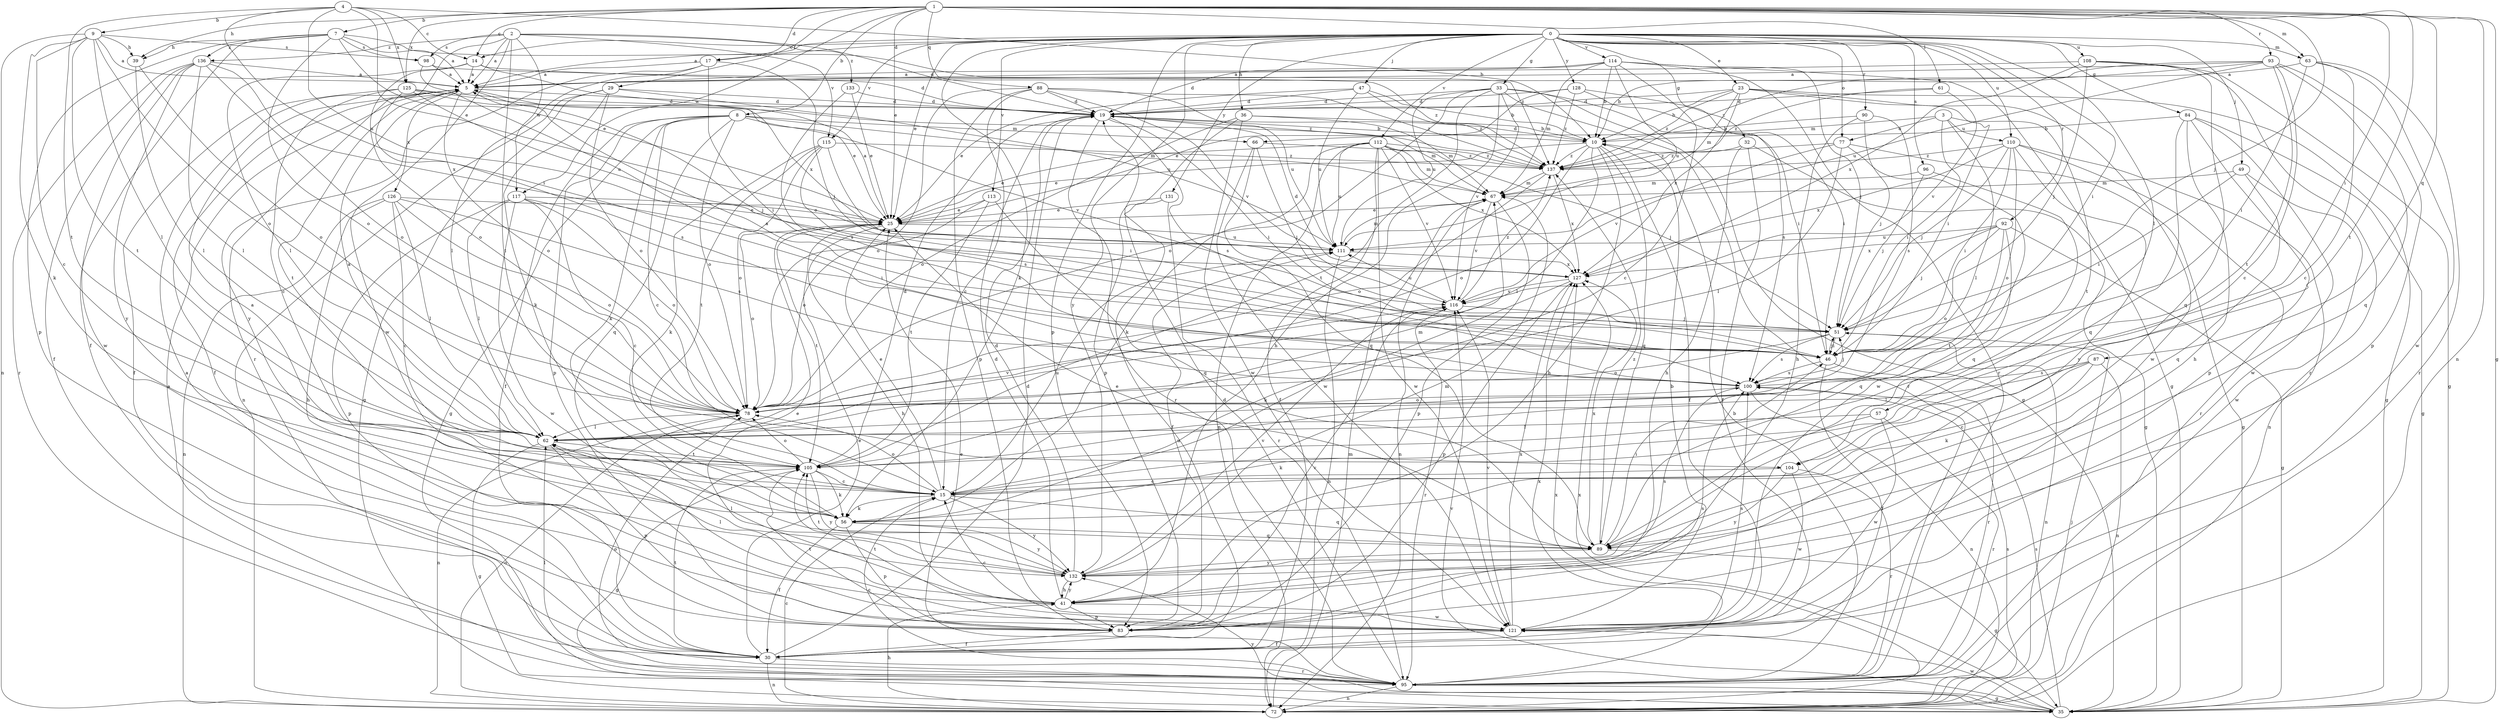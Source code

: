 strict digraph  {
0;
1;
2;
3;
4;
5;
7;
8;
9;
10;
14;
15;
17;
19;
23;
25;
29;
30;
32;
33;
35;
36;
39;
41;
46;
47;
49;
51;
56;
57;
61;
62;
63;
66;
67;
72;
77;
78;
83;
84;
87;
88;
89;
90;
92;
93;
95;
96;
98;
100;
104;
105;
108;
110;
111;
112;
113;
114;
115;
116;
117;
121;
125;
126;
127;
128;
131;
132;
133;
136;
137;
0 -> 5  [label=a];
0 -> 14  [label=c];
0 -> 17  [label=d];
0 -> 23  [label=e];
0 -> 25  [label=e];
0 -> 32  [label=g];
0 -> 33  [label=g];
0 -> 36  [label=h];
0 -> 46  [label=i];
0 -> 47  [label=j];
0 -> 49  [label=j];
0 -> 56  [label=k];
0 -> 57  [label=l];
0 -> 63  [label=m];
0 -> 77  [label=o];
0 -> 83  [label=p];
0 -> 84  [label=q];
0 -> 90  [label=r];
0 -> 92  [label=r];
0 -> 96  [label=s];
0 -> 108  [label=u];
0 -> 110  [label=u];
0 -> 112  [label=v];
0 -> 113  [label=v];
0 -> 114  [label=v];
0 -> 115  [label=v];
0 -> 128  [label=y];
0 -> 131  [label=y];
0 -> 132  [label=y];
1 -> 7  [label=b];
1 -> 8  [label=b];
1 -> 14  [label=c];
1 -> 17  [label=d];
1 -> 25  [label=e];
1 -> 29  [label=f];
1 -> 35  [label=g];
1 -> 39  [label=h];
1 -> 46  [label=i];
1 -> 51  [label=j];
1 -> 61  [label=l];
1 -> 63  [label=m];
1 -> 72  [label=n];
1 -> 87  [label=q];
1 -> 88  [label=q];
1 -> 93  [label=r];
1 -> 104  [label=t];
1 -> 117  [label=w];
1 -> 125  [label=x];
2 -> 5  [label=a];
2 -> 19  [label=d];
2 -> 95  [label=r];
2 -> 98  [label=s];
2 -> 104  [label=t];
2 -> 115  [label=v];
2 -> 117  [label=w];
2 -> 121  [label=w];
2 -> 133  [label=z];
2 -> 136  [label=z];
3 -> 46  [label=i];
3 -> 62  [label=l];
3 -> 66  [label=m];
3 -> 77  [label=o];
3 -> 104  [label=t];
3 -> 110  [label=u];
4 -> 9  [label=b];
4 -> 10  [label=b];
4 -> 14  [label=c];
4 -> 25  [label=e];
4 -> 46  [label=i];
4 -> 105  [label=t];
4 -> 111  [label=u];
4 -> 125  [label=x];
5 -> 19  [label=d];
5 -> 30  [label=f];
5 -> 51  [label=j];
5 -> 78  [label=o];
5 -> 105  [label=t];
5 -> 126  [label=x];
7 -> 5  [label=a];
7 -> 25  [label=e];
7 -> 30  [label=f];
7 -> 39  [label=h];
7 -> 78  [label=o];
7 -> 83  [label=p];
7 -> 98  [label=s];
7 -> 136  [label=z];
7 -> 137  [label=z];
8 -> 15  [label=c];
8 -> 30  [label=f];
8 -> 35  [label=g];
8 -> 56  [label=k];
8 -> 66  [label=m];
8 -> 67  [label=m];
8 -> 78  [label=o];
8 -> 83  [label=p];
8 -> 89  [label=q];
8 -> 116  [label=v];
9 -> 5  [label=a];
9 -> 15  [label=c];
9 -> 39  [label=h];
9 -> 56  [label=k];
9 -> 62  [label=l];
9 -> 72  [label=n];
9 -> 78  [label=o];
9 -> 98  [label=s];
9 -> 105  [label=t];
10 -> 19  [label=d];
10 -> 25  [label=e];
10 -> 30  [label=f];
10 -> 41  [label=h];
10 -> 62  [label=l];
10 -> 78  [label=o];
10 -> 89  [label=q];
10 -> 137  [label=z];
14 -> 5  [label=a];
14 -> 19  [label=d];
14 -> 62  [label=l];
14 -> 78  [label=o];
14 -> 127  [label=x];
15 -> 25  [label=e];
15 -> 56  [label=k];
15 -> 78  [label=o];
15 -> 89  [label=q];
15 -> 111  [label=u];
15 -> 132  [label=y];
17 -> 5  [label=a];
17 -> 46  [label=i];
17 -> 51  [label=j];
17 -> 62  [label=l];
17 -> 132  [label=y];
19 -> 10  [label=b];
19 -> 46  [label=i];
19 -> 67  [label=m];
19 -> 95  [label=r];
19 -> 100  [label=s];
23 -> 10  [label=b];
23 -> 19  [label=d];
23 -> 35  [label=g];
23 -> 46  [label=i];
23 -> 67  [label=m];
23 -> 121  [label=w];
23 -> 127  [label=x];
23 -> 137  [label=z];
25 -> 5  [label=a];
25 -> 41  [label=h];
25 -> 78  [label=o];
25 -> 105  [label=t];
25 -> 111  [label=u];
29 -> 19  [label=d];
29 -> 35  [label=g];
29 -> 56  [label=k];
29 -> 72  [label=n];
29 -> 78  [label=o];
29 -> 111  [label=u];
30 -> 5  [label=a];
30 -> 19  [label=d];
30 -> 25  [label=e];
30 -> 72  [label=n];
30 -> 95  [label=r];
30 -> 105  [label=t];
32 -> 30  [label=f];
32 -> 35  [label=g];
32 -> 41  [label=h];
32 -> 137  [label=z];
33 -> 19  [label=d];
33 -> 35  [label=g];
33 -> 41  [label=h];
33 -> 46  [label=i];
33 -> 78  [label=o];
33 -> 95  [label=r];
33 -> 105  [label=t];
33 -> 111  [label=u];
33 -> 116  [label=v];
35 -> 100  [label=s];
35 -> 116  [label=v];
35 -> 121  [label=w];
35 -> 127  [label=x];
35 -> 132  [label=y];
36 -> 10  [label=b];
36 -> 67  [label=m];
36 -> 78  [label=o];
36 -> 83  [label=p];
36 -> 121  [label=w];
39 -> 62  [label=l];
39 -> 78  [label=o];
41 -> 19  [label=d];
41 -> 25  [label=e];
41 -> 62  [label=l];
41 -> 83  [label=p];
41 -> 121  [label=w];
41 -> 132  [label=y];
46 -> 5  [label=a];
46 -> 30  [label=f];
46 -> 51  [label=j];
46 -> 95  [label=r];
46 -> 100  [label=s];
47 -> 10  [label=b];
47 -> 19  [label=d];
47 -> 25  [label=e];
47 -> 111  [label=u];
47 -> 137  [label=z];
49 -> 46  [label=i];
49 -> 67  [label=m];
49 -> 89  [label=q];
49 -> 121  [label=w];
51 -> 46  [label=i];
51 -> 72  [label=n];
51 -> 78  [label=o];
51 -> 100  [label=s];
56 -> 5  [label=a];
56 -> 30  [label=f];
56 -> 83  [label=p];
56 -> 89  [label=q];
56 -> 132  [label=y];
57 -> 56  [label=k];
57 -> 62  [label=l];
57 -> 95  [label=r];
57 -> 121  [label=w];
61 -> 19  [label=d];
61 -> 116  [label=v];
61 -> 137  [label=z];
62 -> 5  [label=a];
62 -> 35  [label=g];
62 -> 83  [label=p];
62 -> 105  [label=t];
62 -> 116  [label=v];
63 -> 5  [label=a];
63 -> 15  [label=c];
63 -> 46  [label=i];
63 -> 95  [label=r];
63 -> 121  [label=w];
66 -> 51  [label=j];
66 -> 89  [label=q];
66 -> 121  [label=w];
66 -> 137  [label=z];
67 -> 25  [label=e];
67 -> 72  [label=n];
67 -> 83  [label=p];
67 -> 116  [label=v];
72 -> 15  [label=c];
72 -> 41  [label=h];
72 -> 51  [label=j];
72 -> 67  [label=m];
72 -> 78  [label=o];
72 -> 100  [label=s];
72 -> 127  [label=x];
77 -> 35  [label=g];
77 -> 62  [label=l];
77 -> 116  [label=v];
77 -> 121  [label=w];
77 -> 137  [label=z];
78 -> 62  [label=l];
78 -> 72  [label=n];
83 -> 30  [label=f];
83 -> 100  [label=s];
83 -> 105  [label=t];
83 -> 111  [label=u];
83 -> 116  [label=v];
84 -> 10  [label=b];
84 -> 35  [label=g];
84 -> 41  [label=h];
84 -> 83  [label=p];
84 -> 89  [label=q];
84 -> 121  [label=w];
87 -> 15  [label=c];
87 -> 56  [label=k];
87 -> 62  [label=l];
87 -> 72  [label=n];
87 -> 100  [label=s];
88 -> 15  [label=c];
88 -> 19  [label=d];
88 -> 78  [label=o];
88 -> 83  [label=p];
88 -> 111  [label=u];
88 -> 116  [label=v];
88 -> 137  [label=z];
89 -> 25  [label=e];
89 -> 35  [label=g];
89 -> 46  [label=i];
89 -> 127  [label=x];
89 -> 132  [label=y];
89 -> 137  [label=z];
90 -> 10  [label=b];
90 -> 41  [label=h];
90 -> 51  [label=j];
90 -> 100  [label=s];
92 -> 35  [label=g];
92 -> 51  [label=j];
92 -> 78  [label=o];
92 -> 89  [label=q];
92 -> 105  [label=t];
92 -> 111  [label=u];
92 -> 127  [label=x];
93 -> 5  [label=a];
93 -> 10  [label=b];
93 -> 15  [label=c];
93 -> 83  [label=p];
93 -> 89  [label=q];
93 -> 105  [label=t];
93 -> 111  [label=u];
93 -> 137  [label=z];
95 -> 5  [label=a];
95 -> 10  [label=b];
95 -> 15  [label=c];
95 -> 19  [label=d];
95 -> 25  [label=e];
95 -> 35  [label=g];
95 -> 62  [label=l];
95 -> 72  [label=n];
95 -> 78  [label=o];
95 -> 127  [label=x];
96 -> 51  [label=j];
96 -> 67  [label=m];
96 -> 89  [label=q];
98 -> 5  [label=a];
98 -> 46  [label=i];
98 -> 137  [label=z];
100 -> 51  [label=j];
100 -> 72  [label=n];
100 -> 78  [label=o];
104 -> 15  [label=c];
104 -> 95  [label=r];
104 -> 121  [label=w];
104 -> 132  [label=y];
105 -> 15  [label=c];
105 -> 19  [label=d];
105 -> 35  [label=g];
105 -> 56  [label=k];
105 -> 67  [label=m];
105 -> 78  [label=o];
105 -> 132  [label=y];
108 -> 5  [label=a];
108 -> 35  [label=g];
108 -> 51  [label=j];
108 -> 89  [label=q];
108 -> 95  [label=r];
108 -> 127  [label=x];
110 -> 46  [label=i];
110 -> 51  [label=j];
110 -> 72  [label=n];
110 -> 78  [label=o];
110 -> 95  [label=r];
110 -> 127  [label=x];
110 -> 132  [label=y];
110 -> 137  [label=z];
111 -> 67  [label=m];
111 -> 72  [label=n];
111 -> 127  [label=x];
112 -> 25  [label=e];
112 -> 30  [label=f];
112 -> 51  [label=j];
112 -> 56  [label=k];
112 -> 67  [label=m];
112 -> 72  [label=n];
112 -> 111  [label=u];
112 -> 116  [label=v];
112 -> 121  [label=w];
112 -> 127  [label=x];
112 -> 137  [label=z];
113 -> 25  [label=e];
113 -> 78  [label=o];
113 -> 89  [label=q];
113 -> 105  [label=t];
114 -> 5  [label=a];
114 -> 10  [label=b];
114 -> 15  [label=c];
114 -> 19  [label=d];
114 -> 35  [label=g];
114 -> 51  [label=j];
114 -> 67  [label=m];
114 -> 95  [label=r];
114 -> 111  [label=u];
115 -> 46  [label=i];
115 -> 56  [label=k];
115 -> 78  [label=o];
115 -> 100  [label=s];
115 -> 105  [label=t];
115 -> 137  [label=z];
116 -> 51  [label=j];
116 -> 95  [label=r];
116 -> 111  [label=u];
116 -> 137  [label=z];
117 -> 15  [label=c];
117 -> 25  [label=e];
117 -> 46  [label=i];
117 -> 62  [label=l];
117 -> 78  [label=o];
117 -> 83  [label=p];
117 -> 121  [label=w];
121 -> 10  [label=b];
121 -> 15  [label=c];
121 -> 30  [label=f];
121 -> 100  [label=s];
121 -> 105  [label=t];
121 -> 116  [label=v];
121 -> 127  [label=x];
125 -> 15  [label=c];
125 -> 19  [label=d];
125 -> 25  [label=e];
125 -> 30  [label=f];
125 -> 100  [label=s];
125 -> 111  [label=u];
125 -> 137  [label=z];
126 -> 15  [label=c];
126 -> 25  [label=e];
126 -> 41  [label=h];
126 -> 62  [label=l];
126 -> 72  [label=n];
126 -> 78  [label=o];
126 -> 100  [label=s];
127 -> 19  [label=d];
127 -> 56  [label=k];
127 -> 83  [label=p];
127 -> 116  [label=v];
128 -> 19  [label=d];
128 -> 25  [label=e];
128 -> 46  [label=i];
128 -> 100  [label=s];
128 -> 137  [label=z];
131 -> 25  [label=e];
131 -> 30  [label=f];
131 -> 95  [label=r];
132 -> 19  [label=d];
132 -> 41  [label=h];
132 -> 62  [label=l];
132 -> 67  [label=m];
132 -> 100  [label=s];
132 -> 105  [label=t];
132 -> 116  [label=v];
133 -> 19  [label=d];
133 -> 25  [label=e];
133 -> 100  [label=s];
136 -> 5  [label=a];
136 -> 30  [label=f];
136 -> 62  [label=l];
136 -> 78  [label=o];
136 -> 95  [label=r];
136 -> 121  [label=w];
136 -> 127  [label=x];
136 -> 132  [label=y];
137 -> 67  [label=m];
137 -> 78  [label=o];
137 -> 127  [label=x];
}
